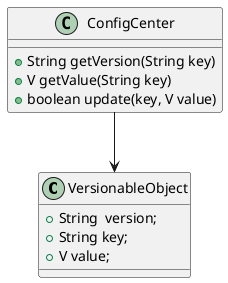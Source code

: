 @startuml

class VersionableObject{
    + String  version;
    + String key;
    + V value;

}


class ConfigCenter{
  + String getVersion(String key)
  + V getValue(String key)
  + boolean update(key, V value)
}
ConfigCenter --> VersionableObject

@enduml
